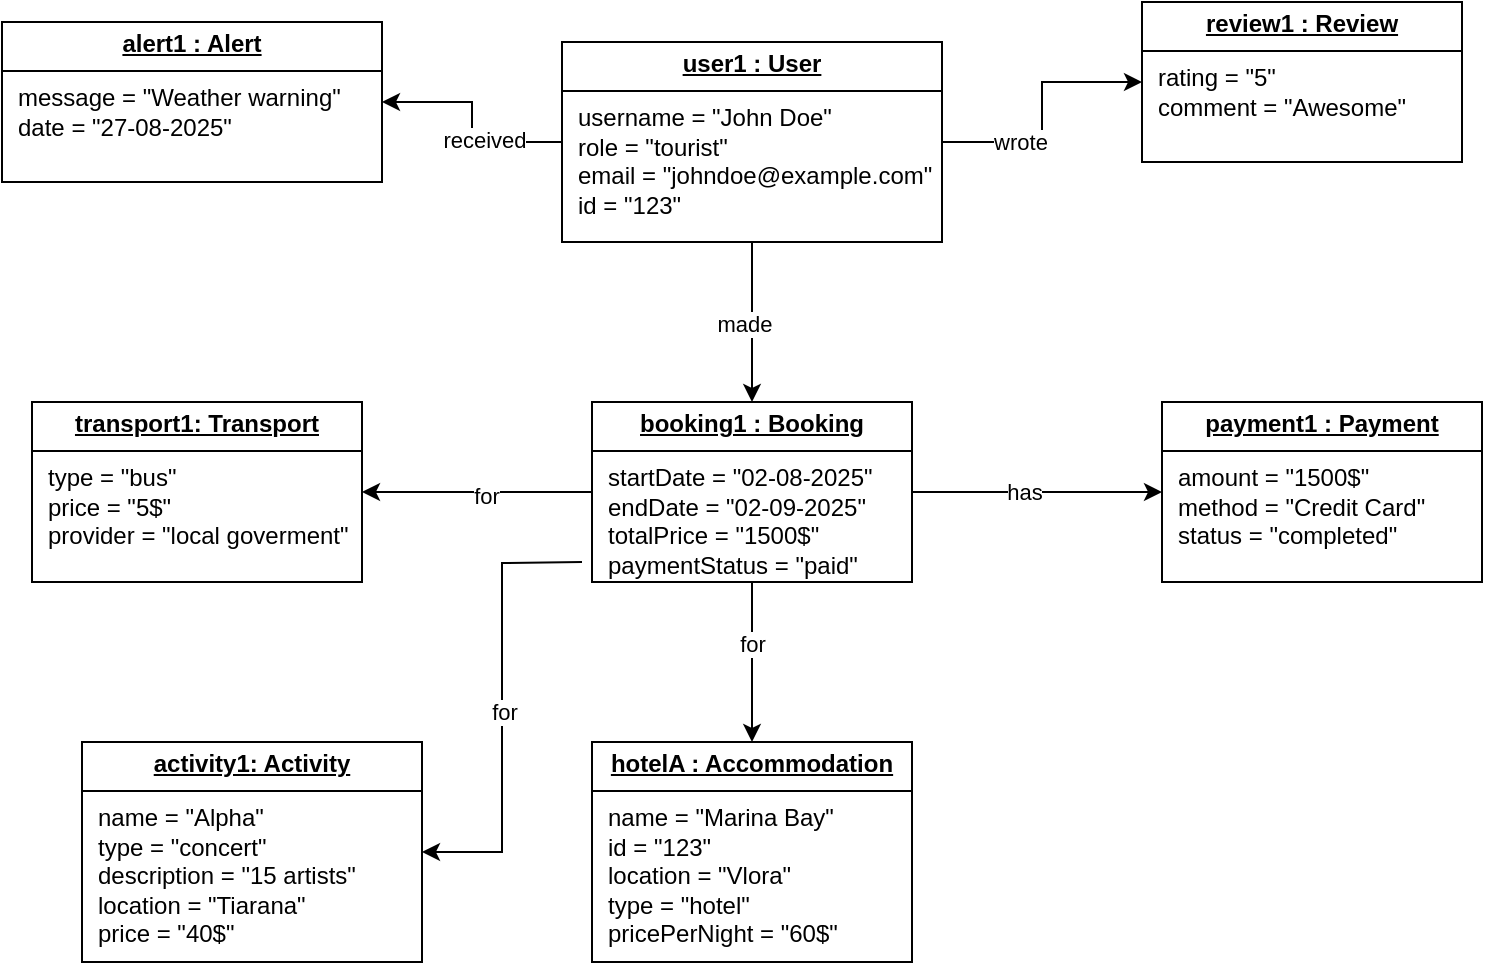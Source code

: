 <mxfile version="27.0.9">
  <diagram name="Page-1" id="7CZPfFHNPgFUnUf95w9D">
    <mxGraphModel dx="872" dy="439" grid="1" gridSize="10" guides="1" tooltips="1" connect="1" arrows="1" fold="1" page="1" pageScale="1" pageWidth="850" pageHeight="1100" math="0" shadow="0">
      <root>
        <mxCell id="0" />
        <mxCell id="1" parent="0" />
        <mxCell id="x34V4LxX1MkJj4Vy1iVp-16" style="edgeStyle=orthogonalEdgeStyle;rounded=0;orthogonalLoop=1;jettySize=auto;html=1;entryX=0;entryY=0.5;entryDx=0;entryDy=0;" edge="1" parent="1" source="x34V4LxX1MkJj4Vy1iVp-10" target="x34V4LxX1MkJj4Vy1iVp-14">
          <mxGeometry relative="1" as="geometry" />
        </mxCell>
        <mxCell id="x34V4LxX1MkJj4Vy1iVp-18" value="wrote" style="edgeLabel;html=1;align=center;verticalAlign=middle;resizable=0;points=[];" vertex="1" connectable="0" parent="x34V4LxX1MkJj4Vy1iVp-16">
          <mxGeometry x="-0.4" relative="1" as="geometry">
            <mxPoint as="offset" />
          </mxGeometry>
        </mxCell>
        <mxCell id="x34V4LxX1MkJj4Vy1iVp-17" style="edgeStyle=orthogonalEdgeStyle;rounded=0;orthogonalLoop=1;jettySize=auto;html=1;entryX=1;entryY=0.5;entryDx=0;entryDy=0;" edge="1" parent="1" source="x34V4LxX1MkJj4Vy1iVp-10" target="x34V4LxX1MkJj4Vy1iVp-15">
          <mxGeometry relative="1" as="geometry" />
        </mxCell>
        <mxCell id="x34V4LxX1MkJj4Vy1iVp-19" value="received" style="edgeLabel;html=1;align=center;verticalAlign=middle;resizable=0;points=[];" vertex="1" connectable="0" parent="x34V4LxX1MkJj4Vy1iVp-17">
          <mxGeometry x="-0.291" y="-1" relative="1" as="geometry">
            <mxPoint as="offset" />
          </mxGeometry>
        </mxCell>
        <mxCell id="x34V4LxX1MkJj4Vy1iVp-20" style="edgeStyle=orthogonalEdgeStyle;rounded=0;orthogonalLoop=1;jettySize=auto;html=1;" edge="1" parent="1" source="x34V4LxX1MkJj4Vy1iVp-10" target="x34V4LxX1MkJj4Vy1iVp-11">
          <mxGeometry relative="1" as="geometry" />
        </mxCell>
        <mxCell id="x34V4LxX1MkJj4Vy1iVp-21" value="made" style="edgeLabel;html=1;align=center;verticalAlign=middle;resizable=0;points=[];" vertex="1" connectable="0" parent="x34V4LxX1MkJj4Vy1iVp-20">
          <mxGeometry x="0.025" y="-4" relative="1" as="geometry">
            <mxPoint as="offset" />
          </mxGeometry>
        </mxCell>
        <mxCell id="x34V4LxX1MkJj4Vy1iVp-10" value="&lt;p style=&quot;margin: 4px 0px 0px; text-align: center;&quot;&gt;&lt;b&gt;&lt;u&gt;user1 : User&lt;/u&gt;&lt;/b&gt;&lt;/p&gt;&lt;hr size=&quot;1&quot; style=&quot;border-style:solid;&quot;&gt;&lt;p style=&quot;margin:0px;margin-left:8px;&quot;&gt;username = &quot;John Doe&quot;&lt;/p&gt;&lt;p style=&quot;margin:0px;margin-left:8px;&quot;&gt;role = &quot;tourist&quot;&lt;/p&gt;&lt;p style=&quot;margin:0px;margin-left:8px;&quot;&gt;email = &quot;johndoe@example.com&quot;&lt;/p&gt;&lt;p style=&quot;margin:0px;margin-left:8px;&quot;&gt;id = &quot;123&quot;&lt;/p&gt;" style="verticalAlign=top;align=left;overflow=fill;html=1;whiteSpace=wrap;" vertex="1" parent="1">
          <mxGeometry x="350" y="100" width="190" height="100" as="geometry" />
        </mxCell>
        <mxCell id="x34V4LxX1MkJj4Vy1iVp-22" style="edgeStyle=orthogonalEdgeStyle;rounded=0;orthogonalLoop=1;jettySize=auto;html=1;" edge="1" parent="1" source="x34V4LxX1MkJj4Vy1iVp-11" target="x34V4LxX1MkJj4Vy1iVp-13">
          <mxGeometry relative="1" as="geometry" />
        </mxCell>
        <mxCell id="x34V4LxX1MkJj4Vy1iVp-24" value="has" style="edgeLabel;html=1;align=center;verticalAlign=middle;resizable=0;points=[];" vertex="1" connectable="0" parent="x34V4LxX1MkJj4Vy1iVp-22">
          <mxGeometry x="-0.104" relative="1" as="geometry">
            <mxPoint as="offset" />
          </mxGeometry>
        </mxCell>
        <mxCell id="x34V4LxX1MkJj4Vy1iVp-25" style="edgeStyle=orthogonalEdgeStyle;rounded=0;orthogonalLoop=1;jettySize=auto;html=1;entryX=0.5;entryY=0;entryDx=0;entryDy=0;" edge="1" parent="1" source="x34V4LxX1MkJj4Vy1iVp-11" target="x34V4LxX1MkJj4Vy1iVp-12">
          <mxGeometry relative="1" as="geometry" />
        </mxCell>
        <mxCell id="x34V4LxX1MkJj4Vy1iVp-26" value="for" style="edgeLabel;html=1;align=center;verticalAlign=middle;resizable=0;points=[];" vertex="1" connectable="0" parent="x34V4LxX1MkJj4Vy1iVp-25">
          <mxGeometry x="-0.225" relative="1" as="geometry">
            <mxPoint as="offset" />
          </mxGeometry>
        </mxCell>
        <mxCell id="x34V4LxX1MkJj4Vy1iVp-28" style="edgeStyle=orthogonalEdgeStyle;rounded=0;orthogonalLoop=1;jettySize=auto;html=1;entryX=1;entryY=0.5;entryDx=0;entryDy=0;" edge="1" parent="1" source="x34V4LxX1MkJj4Vy1iVp-11" target="x34V4LxX1MkJj4Vy1iVp-27">
          <mxGeometry relative="1" as="geometry" />
        </mxCell>
        <mxCell id="x34V4LxX1MkJj4Vy1iVp-29" value="for" style="edgeLabel;html=1;align=center;verticalAlign=middle;resizable=0;points=[];" vertex="1" connectable="0" parent="x34V4LxX1MkJj4Vy1iVp-28">
          <mxGeometry x="-0.078" y="2" relative="1" as="geometry">
            <mxPoint as="offset" />
          </mxGeometry>
        </mxCell>
        <mxCell id="x34V4LxX1MkJj4Vy1iVp-31" style="edgeStyle=orthogonalEdgeStyle;rounded=0;orthogonalLoop=1;jettySize=auto;html=1;entryX=1;entryY=0.5;entryDx=0;entryDy=0;" edge="1" parent="1" target="x34V4LxX1MkJj4Vy1iVp-30">
          <mxGeometry relative="1" as="geometry">
            <mxPoint x="360" y="360" as="sourcePoint" />
          </mxGeometry>
        </mxCell>
        <mxCell id="x34V4LxX1MkJj4Vy1iVp-32" value="for" style="edgeLabel;html=1;align=center;verticalAlign=middle;resizable=0;points=[];" vertex="1" connectable="0" parent="x34V4LxX1MkJj4Vy1iVp-31">
          <mxGeometry x="0.011" y="1" relative="1" as="geometry">
            <mxPoint y="1" as="offset" />
          </mxGeometry>
        </mxCell>
        <mxCell id="x34V4LxX1MkJj4Vy1iVp-11" value="&lt;p style=&quot;margin:0px;margin-top:4px;text-align:center;text-decoration:underline;&quot;&gt;&lt;b&gt;booking1 : Booking&lt;/b&gt;&lt;/p&gt;&lt;hr size=&quot;1&quot; style=&quot;border-style:solid;&quot;&gt;&lt;p style=&quot;margin:0px;margin-left:8px;&quot;&gt;startDate = &quot;02-08-2025&quot;&lt;/p&gt;&lt;p style=&quot;margin:0px;margin-left:8px;&quot;&gt;endDate = &quot;02-09-2025&quot;&lt;/p&gt;&lt;p style=&quot;margin:0px;margin-left:8px;&quot;&gt;totalPrice = &quot;1500$&quot;&lt;/p&gt;&lt;p style=&quot;margin:0px;margin-left:8px;&quot;&gt;paymentStatus = &quot;paid&quot;&lt;/p&gt;" style="verticalAlign=top;align=left;overflow=fill;html=1;whiteSpace=wrap;" vertex="1" parent="1">
          <mxGeometry x="365" y="280" width="160" height="90" as="geometry" />
        </mxCell>
        <mxCell id="x34V4LxX1MkJj4Vy1iVp-12" value="&lt;p style=&quot;margin:0px;margin-top:4px;text-align:center;text-decoration:underline;&quot;&gt;&lt;span style=&quot;background-color: transparent; color: light-dark(rgb(0, 0, 0), rgb(255, 255, 255)); text-align: left;&quot;&gt;&lt;b&gt;hotelA : Accommodation&lt;/b&gt;&lt;/span&gt;&lt;/p&gt;&lt;hr size=&quot;1&quot; style=&quot;border-style:solid;&quot;&gt;&lt;p style=&quot;margin:0px;margin-left:8px;&quot;&gt;name = &quot;Marina Bay&quot;&lt;/p&gt;&lt;p style=&quot;margin:0px;margin-left:8px;&quot;&gt;id = &quot;123&quot;&lt;/p&gt;&lt;p style=&quot;margin:0px;margin-left:8px;&quot;&gt;location = &quot;Vlora&quot;&lt;/p&gt;&lt;p style=&quot;margin:0px;margin-left:8px;&quot;&gt;type = &quot;hotel&quot;&lt;/p&gt;&lt;p style=&quot;margin:0px;margin-left:8px;&quot;&gt;pricePerNight = &quot;60$&quot;&lt;/p&gt;" style="verticalAlign=top;align=left;overflow=fill;html=1;whiteSpace=wrap;" vertex="1" parent="1">
          <mxGeometry x="365" y="450" width="160" height="110" as="geometry" />
        </mxCell>
        <mxCell id="x34V4LxX1MkJj4Vy1iVp-13" value="&lt;p style=&quot;margin:0px;margin-top:4px;text-align:center;text-decoration:underline;&quot;&gt;&lt;b&gt;payment1 : Payment&lt;/b&gt;&lt;/p&gt;&lt;hr size=&quot;1&quot; style=&quot;border-style:solid;&quot;&gt;&lt;p style=&quot;margin:0px;margin-left:8px;&quot;&gt;amount = &quot;1500$&quot;&lt;/p&gt;&lt;p style=&quot;margin:0px;margin-left:8px;&quot;&gt;method = &quot;Credit Card&quot;&lt;/p&gt;&lt;p style=&quot;margin:0px;margin-left:8px;&quot;&gt;status = &quot;completed&quot;&lt;/p&gt;" style="verticalAlign=top;align=left;overflow=fill;html=1;whiteSpace=wrap;" vertex="1" parent="1">
          <mxGeometry x="650" y="280" width="160" height="90" as="geometry" />
        </mxCell>
        <mxCell id="x34V4LxX1MkJj4Vy1iVp-14" value="&lt;p style=&quot;margin:0px;margin-top:4px;text-align:center;text-decoration:underline;&quot;&gt;&lt;b&gt;review1 : Review&lt;/b&gt;&lt;/p&gt;&lt;hr size=&quot;1&quot; style=&quot;border-style:solid;&quot;&gt;&lt;p style=&quot;margin:0px;margin-left:8px;&quot;&gt;rating = &quot;5&quot;&lt;/p&gt;&lt;p style=&quot;margin:0px;margin-left:8px;&quot;&gt;comment = &quot;Awesome&quot;&lt;/p&gt;" style="verticalAlign=top;align=left;overflow=fill;html=1;whiteSpace=wrap;" vertex="1" parent="1">
          <mxGeometry x="640" y="80" width="160" height="80" as="geometry" />
        </mxCell>
        <mxCell id="x34V4LxX1MkJj4Vy1iVp-15" value="&lt;p style=&quot;margin:0px;margin-top:4px;text-align:center;text-decoration:underline;&quot;&gt;&lt;b&gt;alert1 : Alert&lt;/b&gt;&lt;/p&gt;&lt;hr size=&quot;1&quot; style=&quot;border-style:solid;&quot;&gt;&lt;p style=&quot;margin:0px;margin-left:8px;&quot;&gt;message = &quot;Weather warning&quot;&lt;/p&gt;&lt;p style=&quot;margin:0px;margin-left:8px;&quot;&gt;date = &quot;27-08-2025&quot;&lt;/p&gt;" style="verticalAlign=top;align=left;overflow=fill;html=1;whiteSpace=wrap;" vertex="1" parent="1">
          <mxGeometry x="70" y="90" width="190" height="80" as="geometry" />
        </mxCell>
        <mxCell id="x34V4LxX1MkJj4Vy1iVp-27" value="&lt;p style=&quot;text-align: center; margin: 4px 0px 0px; text-decoration: underline;&quot;&gt;&lt;b&gt;transport1: Transport&lt;/b&gt;&lt;/p&gt;&lt;hr size=&quot;1&quot; style=&quot;border-style:solid;&quot;&gt;&lt;p style=&quot;margin:0px;margin-left:8px;&quot;&gt;type = &quot;bus&quot;&lt;/p&gt;&lt;p style=&quot;margin:0px;margin-left:8px;&quot;&gt;price = &quot;5$&quot;&lt;/p&gt;&lt;p style=&quot;margin:0px;margin-left:8px;&quot;&gt;provider = &quot;local goverment&quot;&lt;/p&gt;" style="verticalAlign=top;align=left;overflow=fill;html=1;whiteSpace=wrap;" vertex="1" parent="1">
          <mxGeometry x="85" y="280" width="165" height="90" as="geometry" />
        </mxCell>
        <mxCell id="x34V4LxX1MkJj4Vy1iVp-30" value="&lt;p style=&quot;text-align: center; margin: 4px 0px 0px; text-decoration: underline;&quot;&gt;&lt;b&gt;activity1: Activity&lt;/b&gt;&lt;/p&gt;&lt;hr size=&quot;1&quot; style=&quot;border-style:solid;&quot;&gt;&lt;p style=&quot;margin:0px;margin-left:8px;&quot;&gt;name = &quot;Alpha&quot;&lt;/p&gt;&lt;p style=&quot;margin:0px;margin-left:8px;&quot;&gt;type = &quot;concert&quot;&lt;/p&gt;&lt;p style=&quot;margin:0px;margin-left:8px;&quot;&gt;description = &quot;15 artists&quot;&lt;/p&gt;&lt;p style=&quot;margin:0px;margin-left:8px;&quot;&gt;location = &quot;Tiarana&quot;&lt;/p&gt;&lt;p style=&quot;margin:0px;margin-left:8px;&quot;&gt;price = &quot;40$&quot;&lt;/p&gt;" style="verticalAlign=top;align=left;overflow=fill;html=1;whiteSpace=wrap;" vertex="1" parent="1">
          <mxGeometry x="110" y="450" width="170" height="110" as="geometry" />
        </mxCell>
      </root>
    </mxGraphModel>
  </diagram>
</mxfile>
